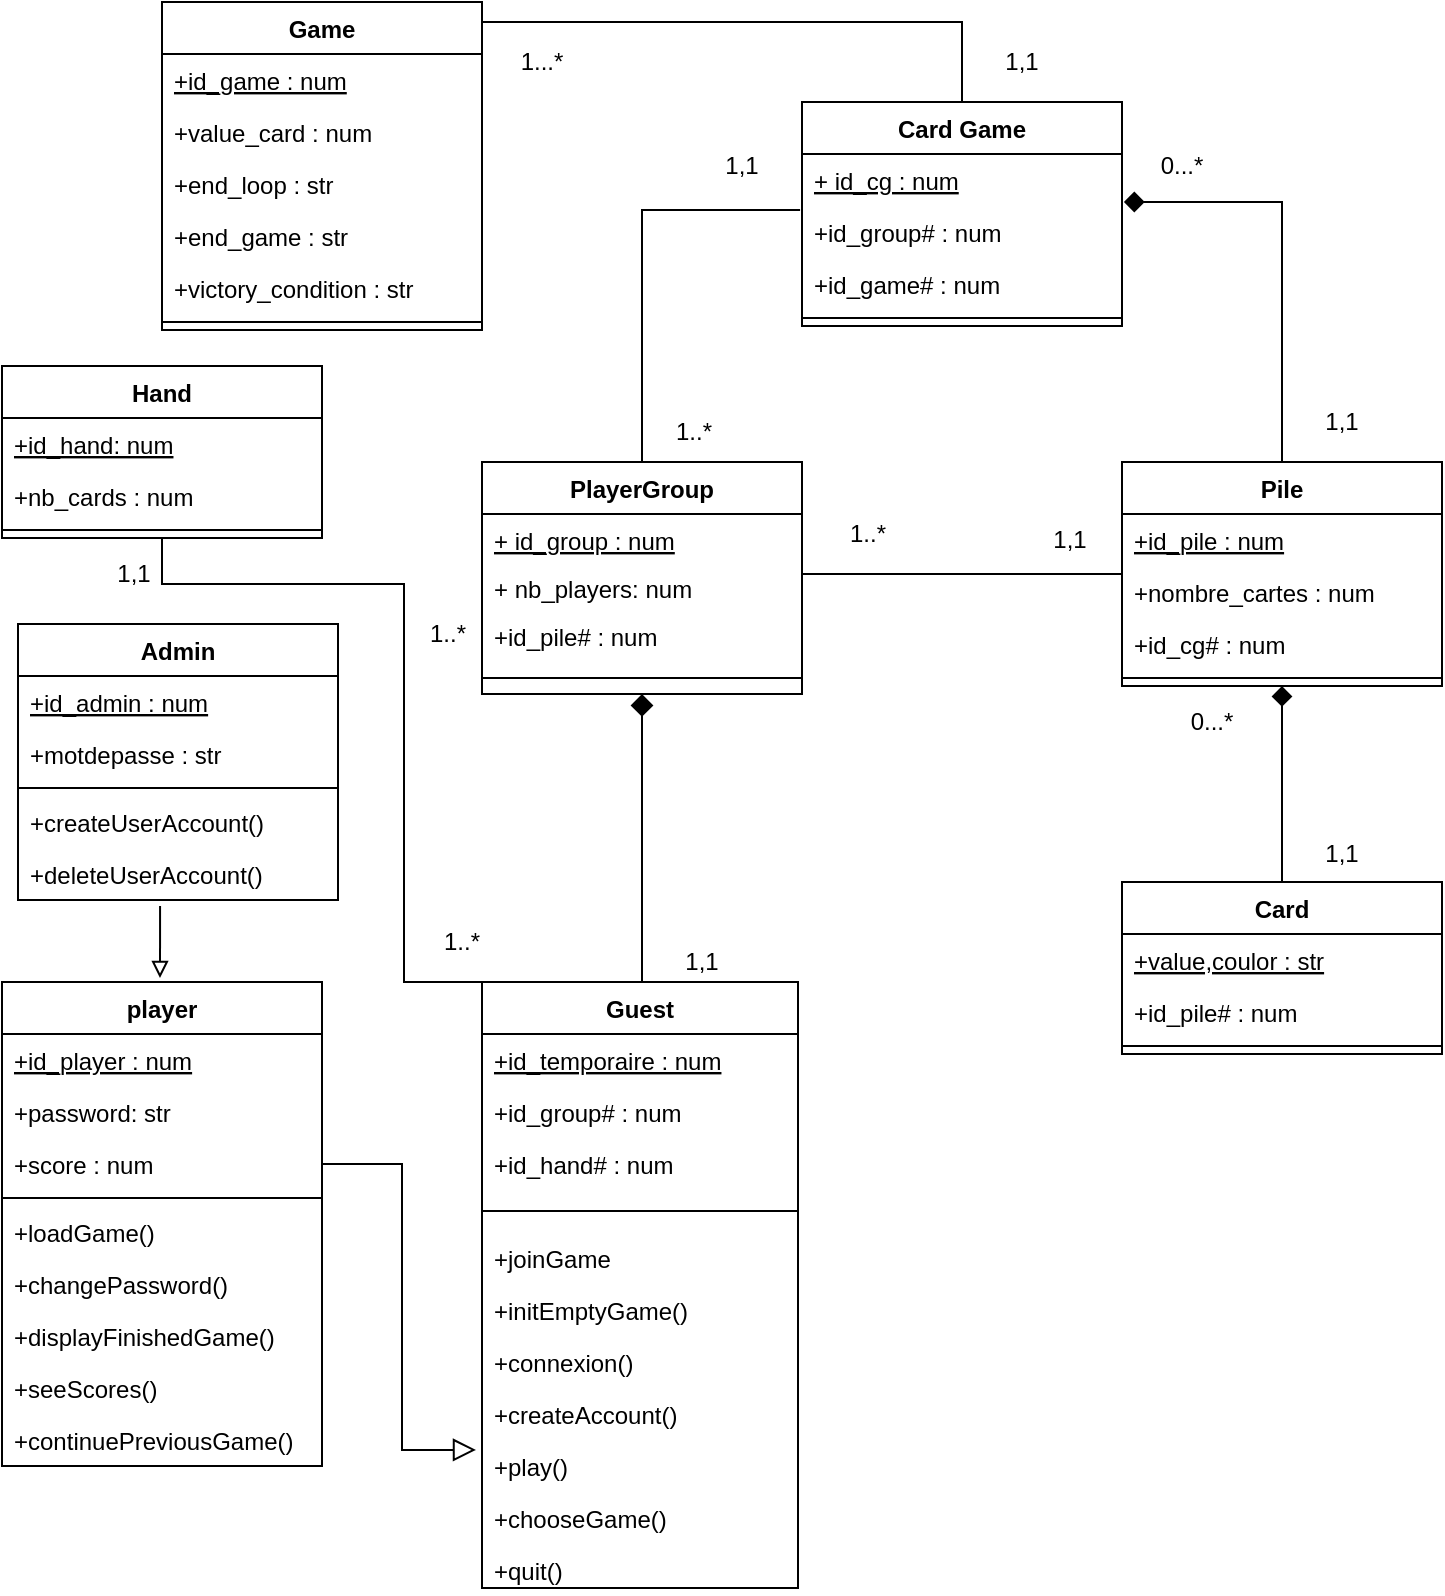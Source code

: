<mxfile version="13.7.9" type="gitlab">
  <diagram id="OjfDf2mp4X_5ovbanYRl" name="Page-1">
    <mxGraphModel dx="849" dy="565" grid="0" gridSize="10" guides="1" tooltips="1" connect="1" arrows="1" fold="1" page="1" pageScale="1" pageWidth="827" pageHeight="1169" background="#ffffff" math="0" shadow="0" extFonts="Permanent Marker^https://fonts.googleapis.com/css?family=Permanent+Marker">
      <root>
        <mxCell id="0" />
        <mxCell id="1" parent="0" />
        <mxCell id="hRKfSwiD_nlizp8E8gX8-70" style="edgeStyle=orthogonalEdgeStyle;rounded=0;orthogonalLoop=1;jettySize=auto;html=1;entryX=-0.006;entryY=0.077;entryDx=0;entryDy=0;entryPerimeter=0;endArrow=none;endFill=0;endSize=8;strokeWidth=1;" parent="1" source="hRKfSwiD_nlizp8E8gX8-2" target="hRKfSwiD_nlizp8E8gX8-22" edge="1">
          <mxGeometry relative="1" as="geometry" />
        </mxCell>
        <mxCell id="hRKfSwiD_nlizp8E8gX8-71" style="edgeStyle=orthogonalEdgeStyle;rounded=0;orthogonalLoop=1;jettySize=auto;html=1;entryX=1.006;entryY=0.923;entryDx=0;entryDy=0;entryPerimeter=0;endArrow=diamond;endFill=1;endSize=8;strokeWidth=1;" parent="1" source="hRKfSwiD_nlizp8E8gX8-29" target="hRKfSwiD_nlizp8E8gX8-37" edge="1">
          <mxGeometry relative="1" as="geometry" />
        </mxCell>
        <mxCell id="hRKfSwiD_nlizp8E8gX8-54" style="edgeStyle=orthogonalEdgeStyle;rounded=0;orthogonalLoop=1;jettySize=auto;html=1;exitX=0.5;exitY=0;exitDx=0;exitDy=0;entryX=0.5;entryY=1;entryDx=0;entryDy=0;endArrow=diamond;endFill=1;strokeWidth=1;endSize=8;" parent="1" source="hRKfSwiD_nlizp8E8gX8-33" target="hRKfSwiD_nlizp8E8gX8-29" edge="1">
          <mxGeometry relative="1" as="geometry" />
        </mxCell>
        <mxCell id="hRKfSwiD_nlizp8E8gX8-90" style="edgeStyle=orthogonalEdgeStyle;rounded=0;orthogonalLoop=1;jettySize=auto;html=1;exitX=0.5;exitY=0;exitDx=0;exitDy=0;endArrow=diamond;endFill=1;endSize=9;strokeWidth=1;fontSize=21;entryX=0.5;entryY=1;entryDx=0;entryDy=0;" parent="1" source="hRKfSwiD_nlizp8E8gX8-12" target="hRKfSwiD_nlizp8E8gX8-2" edge="1">
          <mxGeometry relative="1" as="geometry">
            <mxPoint x="415" y="406" as="targetPoint" />
            <Array as="points">
              <mxPoint x="400" y="520" />
            </Array>
          </mxGeometry>
        </mxCell>
        <mxCell id="hRKfSwiD_nlizp8E8gX8-89" style="edgeStyle=orthogonalEdgeStyle;rounded=0;orthogonalLoop=1;jettySize=auto;html=1;exitX=1;exitY=0.5;exitDx=0;exitDy=0;entryX=-0.019;entryY=0.192;entryDx=0;entryDy=0;entryPerimeter=0;endArrow=block;endFill=0;endSize=9;strokeWidth=1;fontSize=21;" parent="1" source="hRKfSwiD_nlizp8E8gX8-48" target="hRKfSwiD_nlizp8E8gX8-42" edge="1">
          <mxGeometry relative="1" as="geometry" />
        </mxCell>
        <mxCell id="hRKfSwiD_nlizp8E8gX8-91" style="edgeStyle=orthogonalEdgeStyle;rounded=0;orthogonalLoop=1;jettySize=auto;html=1;exitX=1;exitY=0.5;exitDx=0;exitDy=0;entryX=0;entryY=0.5;entryDx=0;entryDy=0;endArrow=none;endFill=0;endSize=9;strokeWidth=1;fontSize=21;" parent="1" source="hRKfSwiD_nlizp8E8gX8-63" target="hRKfSwiD_nlizp8E8gX8-40" edge="1">
          <mxGeometry relative="1" as="geometry">
            <Array as="points">
              <mxPoint x="480" y="316" />
              <mxPoint x="640" y="316" />
            </Array>
          </mxGeometry>
        </mxCell>
        <mxCell id="hRKfSwiD_nlizp8E8gX8-102" style="edgeStyle=orthogonalEdgeStyle;rounded=0;orthogonalLoop=1;jettySize=auto;html=1;exitX=0.5;exitY=1;exitDx=0;exitDy=0;entryX=0.125;entryY=0;entryDx=0;entryDy=0;entryPerimeter=0;endArrow=none;endFill=0;endSize=9;strokeWidth=1;fontSize=12;" parent="1" source="hRKfSwiD_nlizp8E8gX8-96" target="hRKfSwiD_nlizp8E8gX8-12" edge="1">
          <mxGeometry relative="1" as="geometry">
            <Array as="points">
              <mxPoint x="160" y="321" />
              <mxPoint x="281" y="321" />
              <mxPoint x="281" y="520" />
            </Array>
          </mxGeometry>
        </mxCell>
        <mxCell id="hRKfSwiD_nlizp8E8gX8-105" value="0...*" style="text;html=1;strokeColor=none;fillColor=none;align=center;verticalAlign=middle;whiteSpace=wrap;rounded=0;fontSize=12;" parent="1" vertex="1">
          <mxGeometry x="650" y="102" width="40" height="20" as="geometry" />
        </mxCell>
        <mxCell id="hRKfSwiD_nlizp8E8gX8-106" value="1,1" style="text;html=1;strokeColor=none;fillColor=none;align=center;verticalAlign=middle;whiteSpace=wrap;rounded=0;fontSize=12;" parent="1" vertex="1">
          <mxGeometry x="730" y="230" width="40" height="20" as="geometry" />
        </mxCell>
        <mxCell id="hRKfSwiD_nlizp8E8gX8-107" value="1,1" style="text;html=1;strokeColor=none;fillColor=none;align=center;verticalAlign=middle;whiteSpace=wrap;rounded=0;fontSize=12;" parent="1" vertex="1">
          <mxGeometry x="730" y="446" width="40" height="20" as="geometry" />
        </mxCell>
        <mxCell id="hRKfSwiD_nlizp8E8gX8-108" value="0...*" style="text;html=1;strokeColor=none;fillColor=none;align=center;verticalAlign=middle;whiteSpace=wrap;rounded=0;fontSize=12;" parent="1" vertex="1">
          <mxGeometry x="650" y="380" width="70" height="20" as="geometry" />
        </mxCell>
        <mxCell id="hRKfSwiD_nlizp8E8gX8-21" value="Card Game" style="swimlane;fontStyle=1;align=center;verticalAlign=top;childLayout=stackLayout;horizontal=1;startSize=26;horizontalStack=0;resizeParent=1;resizeParentMax=0;resizeLast=0;collapsible=1;marginBottom=0;" parent="1" vertex="1">
          <mxGeometry x="480" y="80" width="160" height="112" as="geometry" />
        </mxCell>
        <mxCell id="hRKfSwiD_nlizp8E8gX8-37" value="+ id_cg : num" style="text;strokeColor=none;fillColor=none;align=left;verticalAlign=top;spacingLeft=4;spacingRight=4;overflow=hidden;rotatable=0;points=[[0,0.5],[1,0.5]];portConstraint=eastwest;fontStyle=4" parent="hRKfSwiD_nlizp8E8gX8-21" vertex="1">
          <mxGeometry y="26" width="160" height="26" as="geometry" />
        </mxCell>
        <mxCell id="hRKfSwiD_nlizp8E8gX8-22" value="+id_group# : num" style="text;strokeColor=none;fillColor=none;align=left;verticalAlign=top;spacingLeft=4;spacingRight=4;overflow=hidden;rotatable=0;points=[[0,0.5],[1,0.5]];portConstraint=eastwest;" parent="hRKfSwiD_nlizp8E8gX8-21" vertex="1">
          <mxGeometry y="52" width="160" height="26" as="geometry" />
        </mxCell>
        <mxCell id="OM8K8uQX1g5427cTju4Y-11" value="+id_game# : num" style="text;strokeColor=none;fillColor=none;align=left;verticalAlign=top;spacingLeft=4;spacingRight=4;overflow=hidden;rotatable=0;points=[[0,0.5],[1,0.5]];portConstraint=eastwest;" parent="hRKfSwiD_nlizp8E8gX8-21" vertex="1">
          <mxGeometry y="78" width="160" height="26" as="geometry" />
        </mxCell>
        <mxCell id="hRKfSwiD_nlizp8E8gX8-23" value="" style="line;strokeWidth=1;fillColor=none;align=left;verticalAlign=middle;spacingTop=-1;spacingLeft=3;spacingRight=3;rotatable=0;labelPosition=right;points=[];portConstraint=eastwest;" parent="hRKfSwiD_nlizp8E8gX8-21" vertex="1">
          <mxGeometry y="104" width="160" height="8" as="geometry" />
        </mxCell>
        <mxCell id="hRKfSwiD_nlizp8E8gX8-2" value="PlayerGroup" style="swimlane;fontStyle=1;align=center;verticalAlign=top;childLayout=stackLayout;horizontal=1;startSize=26;horizontalStack=0;resizeParent=1;resizeParentMax=0;resizeLast=0;collapsible=1;marginBottom=0;" parent="1" vertex="1">
          <mxGeometry x="320" y="260" width="160" height="116" as="geometry" />
        </mxCell>
        <mxCell id="hRKfSwiD_nlizp8E8gX8-3" value="+ id_group : num&#xa;" style="text;strokeColor=none;fillColor=none;align=left;verticalAlign=top;spacingLeft=4;spacingRight=4;overflow=hidden;rotatable=0;points=[[0,0.5],[1,0.5]];portConstraint=eastwest;fontStyle=4" parent="hRKfSwiD_nlizp8E8gX8-2" vertex="1">
          <mxGeometry y="26" width="160" height="24" as="geometry" />
        </mxCell>
        <mxCell id="hRKfSwiD_nlizp8E8gX8-63" value="+ nb_players: num" style="text;strokeColor=none;fillColor=none;align=left;verticalAlign=top;spacingLeft=4;spacingRight=4;overflow=hidden;rotatable=0;points=[[0,0.5],[1,0.5]];portConstraint=eastwest;fontStyle=0" parent="hRKfSwiD_nlizp8E8gX8-2" vertex="1">
          <mxGeometry y="50" width="160" height="24" as="geometry" />
        </mxCell>
        <mxCell id="rLnb3EBj2NEMgNKpq2du-5" value="+id_pile# : num" style="text;strokeColor=none;fillColor=none;align=left;verticalAlign=top;spacingLeft=4;spacingRight=4;overflow=hidden;rotatable=0;points=[[0,0.5],[1,0.5]];portConstraint=eastwest;fontStyle=0;fontSize=12;" vertex="1" parent="hRKfSwiD_nlizp8E8gX8-2">
          <mxGeometry y="74" width="160" height="26" as="geometry" />
        </mxCell>
        <mxCell id="hRKfSwiD_nlizp8E8gX8-4" value="" style="line;strokeWidth=1;fillColor=none;align=left;verticalAlign=middle;spacingTop=-1;spacingLeft=3;spacingRight=3;rotatable=0;labelPosition=right;points=[];portConstraint=eastwest;" parent="hRKfSwiD_nlizp8E8gX8-2" vertex="1">
          <mxGeometry y="100" width="160" height="16" as="geometry" />
        </mxCell>
        <mxCell id="hRKfSwiD_nlizp8E8gX8-29" value="Pile" style="swimlane;fontStyle=1;align=center;verticalAlign=top;childLayout=stackLayout;horizontal=1;startSize=26;horizontalStack=0;resizeParent=1;resizeParentMax=0;resizeLast=0;collapsible=1;marginBottom=0;" parent="1" vertex="1">
          <mxGeometry x="640" y="260" width="160" height="112" as="geometry" />
        </mxCell>
        <mxCell id="hRKfSwiD_nlizp8E8gX8-30" value="+id_pile : num" style="text;strokeColor=none;fillColor=none;align=left;verticalAlign=top;spacingLeft=4;spacingRight=4;overflow=hidden;rotatable=0;points=[[0,0.5],[1,0.5]];portConstraint=eastwest;fontStyle=4" parent="hRKfSwiD_nlizp8E8gX8-29" vertex="1">
          <mxGeometry y="26" width="160" height="26" as="geometry" />
        </mxCell>
        <mxCell id="hRKfSwiD_nlizp8E8gX8-40" value="+nombre_cartes : num" style="text;strokeColor=none;fillColor=none;align=left;verticalAlign=top;spacingLeft=4;spacingRight=4;overflow=hidden;rotatable=0;points=[[0,0.5],[1,0.5]];portConstraint=eastwest;" parent="hRKfSwiD_nlizp8E8gX8-29" vertex="1">
          <mxGeometry y="52" width="160" height="26" as="geometry" />
        </mxCell>
        <mxCell id="hRKfSwiD_nlizp8E8gX8-41" value="+id_cg# : num" style="text;strokeColor=none;fillColor=none;align=left;verticalAlign=top;spacingLeft=4;spacingRight=4;overflow=hidden;rotatable=0;points=[[0,0.5],[1,0.5]];portConstraint=eastwest;" parent="hRKfSwiD_nlizp8E8gX8-29" vertex="1">
          <mxGeometry y="78" width="160" height="26" as="geometry" />
        </mxCell>
        <mxCell id="hRKfSwiD_nlizp8E8gX8-31" value="" style="line;strokeWidth=1;fillColor=none;align=left;verticalAlign=middle;spacingTop=-1;spacingLeft=3;spacingRight=3;rotatable=0;labelPosition=right;points=[];portConstraint=eastwest;" parent="hRKfSwiD_nlizp8E8gX8-29" vertex="1">
          <mxGeometry y="104" width="160" height="8" as="geometry" />
        </mxCell>
        <mxCell id="hRKfSwiD_nlizp8E8gX8-33" value="Card" style="swimlane;fontStyle=1;align=center;verticalAlign=top;childLayout=stackLayout;horizontal=1;startSize=26;horizontalStack=0;resizeParent=1;resizeParentMax=0;resizeLast=0;collapsible=1;marginBottom=0;" parent="1" vertex="1">
          <mxGeometry x="640" y="470" width="160" height="86" as="geometry" />
        </mxCell>
        <mxCell id="hRKfSwiD_nlizp8E8gX8-60" value="+value,coulor : str" style="text;strokeColor=none;fillColor=none;align=left;verticalAlign=top;spacingLeft=4;spacingRight=4;overflow=hidden;rotatable=0;points=[[0,0.5],[1,0.5]];portConstraint=eastwest;fontStyle=4" parent="hRKfSwiD_nlizp8E8gX8-33" vertex="1">
          <mxGeometry y="26" width="160" height="26" as="geometry" />
        </mxCell>
        <mxCell id="hRKfSwiD_nlizp8E8gX8-34" value="+id_pile# : num&#xa;" style="text;strokeColor=none;fillColor=none;align=left;verticalAlign=top;spacingLeft=4;spacingRight=4;overflow=hidden;rotatable=0;points=[[0,0.5],[1,0.5]];portConstraint=eastwest;fontStyle=0" parent="hRKfSwiD_nlizp8E8gX8-33" vertex="1">
          <mxGeometry y="52" width="160" height="26" as="geometry" />
        </mxCell>
        <mxCell id="hRKfSwiD_nlizp8E8gX8-35" value="" style="line;strokeWidth=1;fillColor=none;align=left;verticalAlign=middle;spacingTop=-1;spacingLeft=3;spacingRight=3;rotatable=0;labelPosition=right;points=[];portConstraint=eastwest;" parent="hRKfSwiD_nlizp8E8gX8-33" vertex="1">
          <mxGeometry y="78" width="160" height="8" as="geometry" />
        </mxCell>
        <mxCell id="hRKfSwiD_nlizp8E8gX8-25" value="Game" style="swimlane;fontStyle=1;align=center;verticalAlign=top;childLayout=stackLayout;horizontal=1;startSize=26;horizontalStack=0;resizeParent=1;resizeParentMax=0;resizeLast=0;collapsible=1;marginBottom=0;" parent="1" vertex="1">
          <mxGeometry x="160" y="30" width="160" height="164" as="geometry" />
        </mxCell>
        <mxCell id="hRKfSwiD_nlizp8E8gX8-72" value="+id_game : num" style="text;strokeColor=none;fillColor=none;align=left;verticalAlign=top;spacingLeft=4;spacingRight=4;overflow=hidden;rotatable=0;points=[[0,0.5],[1,0.5]];portConstraint=eastwest;fontStyle=4" parent="hRKfSwiD_nlizp8E8gX8-25" vertex="1">
          <mxGeometry y="26" width="160" height="26" as="geometry" />
        </mxCell>
        <mxCell id="hRKfSwiD_nlizp8E8gX8-73" value="+value_card : num&#xa;" style="text;strokeColor=none;fillColor=none;align=left;verticalAlign=top;spacingLeft=4;spacingRight=4;overflow=hidden;rotatable=0;points=[[0,0.5],[1,0.5]];portConstraint=eastwest;" parent="hRKfSwiD_nlizp8E8gX8-25" vertex="1">
          <mxGeometry y="52" width="160" height="26" as="geometry" />
        </mxCell>
        <mxCell id="hRKfSwiD_nlizp8E8gX8-74" value="+end_loop : str" style="text;strokeColor=none;fillColor=none;align=left;verticalAlign=top;spacingLeft=4;spacingRight=4;overflow=hidden;rotatable=0;points=[[0,0.5],[1,0.5]];portConstraint=eastwest;" parent="hRKfSwiD_nlizp8E8gX8-25" vertex="1">
          <mxGeometry y="78" width="160" height="26" as="geometry" />
        </mxCell>
        <mxCell id="hRKfSwiD_nlizp8E8gX8-75" value="+end_game : str" style="text;strokeColor=none;fillColor=none;align=left;verticalAlign=top;spacingLeft=4;spacingRight=4;overflow=hidden;rotatable=0;points=[[0,0.5],[1,0.5]];portConstraint=eastwest;" parent="hRKfSwiD_nlizp8E8gX8-25" vertex="1">
          <mxGeometry y="104" width="160" height="26" as="geometry" />
        </mxCell>
        <mxCell id="hRKfSwiD_nlizp8E8gX8-26" value="+victory_condition : str" style="text;strokeColor=none;fillColor=none;align=left;verticalAlign=top;spacingLeft=4;spacingRight=4;overflow=hidden;rotatable=0;points=[[0,0.5],[1,0.5]];portConstraint=eastwest;" parent="hRKfSwiD_nlizp8E8gX8-25" vertex="1">
          <mxGeometry y="130" width="160" height="26" as="geometry" />
        </mxCell>
        <mxCell id="hRKfSwiD_nlizp8E8gX8-27" value="" style="line;strokeWidth=1;fillColor=none;align=left;verticalAlign=middle;spacingTop=-1;spacingLeft=3;spacingRight=3;rotatable=0;labelPosition=right;points=[];portConstraint=eastwest;" parent="hRKfSwiD_nlizp8E8gX8-25" vertex="1">
          <mxGeometry y="156" width="160" height="8" as="geometry" />
        </mxCell>
        <mxCell id="hRKfSwiD_nlizp8E8gX8-17" value="player" style="swimlane;fontStyle=1;align=center;verticalAlign=top;childLayout=stackLayout;horizontal=1;startSize=26;horizontalStack=0;resizeParent=1;resizeParentMax=0;resizeLast=0;collapsible=1;marginBottom=0;" parent="1" vertex="1">
          <mxGeometry x="80" y="520" width="160" height="242" as="geometry" />
        </mxCell>
        <mxCell id="hRKfSwiD_nlizp8E8gX8-44" value="+id_player : num" style="text;strokeColor=none;fillColor=none;align=left;verticalAlign=top;spacingLeft=4;spacingRight=4;overflow=hidden;rotatable=0;points=[[0,0.5],[1,0.5]];portConstraint=eastwest;fontStyle=4" parent="hRKfSwiD_nlizp8E8gX8-17" vertex="1">
          <mxGeometry y="26" width="160" height="26" as="geometry" />
        </mxCell>
        <mxCell id="hRKfSwiD_nlizp8E8gX8-45" value="+password: str" style="text;strokeColor=none;fillColor=none;align=left;verticalAlign=top;spacingLeft=4;spacingRight=4;overflow=hidden;rotatable=0;points=[[0,0.5],[1,0.5]];portConstraint=eastwest;" parent="hRKfSwiD_nlizp8E8gX8-17" vertex="1">
          <mxGeometry y="52" width="160" height="26" as="geometry" />
        </mxCell>
        <mxCell id="hRKfSwiD_nlizp8E8gX8-48" value="+score : num" style="text;strokeColor=none;fillColor=none;align=left;verticalAlign=top;spacingLeft=4;spacingRight=4;overflow=hidden;rotatable=0;points=[[0,0.5],[1,0.5]];portConstraint=eastwest;" parent="hRKfSwiD_nlizp8E8gX8-17" vertex="1">
          <mxGeometry y="78" width="160" height="26" as="geometry" />
        </mxCell>
        <mxCell id="hRKfSwiD_nlizp8E8gX8-19" value="" style="line;strokeWidth=1;fillColor=none;align=left;verticalAlign=middle;spacingTop=-1;spacingLeft=3;spacingRight=3;rotatable=0;labelPosition=right;points=[];portConstraint=eastwest;" parent="hRKfSwiD_nlizp8E8gX8-17" vertex="1">
          <mxGeometry y="104" width="160" height="8" as="geometry" />
        </mxCell>
        <mxCell id="hRKfSwiD_nlizp8E8gX8-46" value="+loadGame()" style="text;strokeColor=none;fillColor=none;align=left;verticalAlign=top;spacingLeft=4;spacingRight=4;overflow=hidden;rotatable=0;points=[[0,0.5],[1,0.5]];portConstraint=eastwest;" parent="hRKfSwiD_nlizp8E8gX8-17" vertex="1">
          <mxGeometry y="112" width="160" height="26" as="geometry" />
        </mxCell>
        <mxCell id="hRKfSwiD_nlizp8E8gX8-47" value="+changePassword()" style="text;strokeColor=none;fillColor=none;align=left;verticalAlign=top;spacingLeft=4;spacingRight=4;overflow=hidden;rotatable=0;points=[[0,0.5],[1,0.5]];portConstraint=eastwest;" parent="hRKfSwiD_nlizp8E8gX8-17" vertex="1">
          <mxGeometry y="138" width="160" height="26" as="geometry" />
        </mxCell>
        <mxCell id="hRKfSwiD_nlizp8E8gX8-49" value="+displayFinishedGame()" style="text;strokeColor=none;fillColor=none;align=left;verticalAlign=top;spacingLeft=4;spacingRight=4;overflow=hidden;rotatable=0;points=[[0,0.5],[1,0.5]];portConstraint=eastwest;" parent="hRKfSwiD_nlizp8E8gX8-17" vertex="1">
          <mxGeometry y="164" width="160" height="26" as="geometry" />
        </mxCell>
        <mxCell id="xn5o_ZtAHEq3bz5dLrVA-13" value="+seeScores()" style="text;strokeColor=none;fillColor=none;align=left;verticalAlign=top;spacingLeft=4;spacingRight=4;overflow=hidden;rotatable=0;points=[[0,0.5],[1,0.5]];portConstraint=eastwest;" parent="hRKfSwiD_nlizp8E8gX8-17" vertex="1">
          <mxGeometry y="190" width="160" height="26" as="geometry" />
        </mxCell>
        <mxCell id="xn5o_ZtAHEq3bz5dLrVA-14" value="+continuePreviousGame()" style="text;strokeColor=none;fillColor=none;align=left;verticalAlign=top;spacingLeft=4;spacingRight=4;overflow=hidden;rotatable=0;points=[[0,0.5],[1,0.5]];portConstraint=eastwest;" parent="hRKfSwiD_nlizp8E8gX8-17" vertex="1">
          <mxGeometry y="216" width="160" height="26" as="geometry" />
        </mxCell>
        <mxCell id="hRKfSwiD_nlizp8E8gX8-12" value="Guest" style="swimlane;fontStyle=1;align=center;verticalAlign=top;childLayout=stackLayout;horizontal=1;startSize=26;horizontalStack=0;resizeParent=1;resizeParentMax=0;resizeLast=0;collapsible=1;marginBottom=0;" parent="1" vertex="1">
          <mxGeometry x="320" y="520" width="158" height="303" as="geometry" />
        </mxCell>
        <mxCell id="hRKfSwiD_nlizp8E8gX8-50" value="+id_temporaire : num" style="text;strokeColor=none;fillColor=none;align=left;verticalAlign=top;spacingLeft=4;spacingRight=4;overflow=hidden;rotatable=0;points=[[0,0.5],[1,0.5]];portConstraint=eastwest;fontStyle=4" parent="hRKfSwiD_nlizp8E8gX8-12" vertex="1">
          <mxGeometry y="26" width="158" height="26" as="geometry" />
        </mxCell>
        <mxCell id="hRKfSwiD_nlizp8E8gX8-104" value="+id_group# : num" style="text;strokeColor=none;fillColor=none;align=left;verticalAlign=top;spacingLeft=4;spacingRight=4;overflow=hidden;rotatable=0;points=[[0,0.5],[1,0.5]];portConstraint=eastwest;fontStyle=0;fontSize=12;" parent="hRKfSwiD_nlizp8E8gX8-12" vertex="1">
          <mxGeometry y="52" width="158" height="26" as="geometry" />
        </mxCell>
        <mxCell id="hRKfSwiD_nlizp8E8gX8-13" value="+id_hand# : num" style="text;strokeColor=none;fillColor=none;align=left;verticalAlign=top;spacingLeft=4;spacingRight=4;overflow=hidden;rotatable=0;points=[[0,0.5],[1,0.5]];portConstraint=eastwest;fontStyle=0" parent="hRKfSwiD_nlizp8E8gX8-12" vertex="1">
          <mxGeometry y="78" width="158" height="26" as="geometry" />
        </mxCell>
        <mxCell id="hRKfSwiD_nlizp8E8gX8-14" value="" style="line;strokeWidth=1;fillColor=none;align=left;verticalAlign=middle;spacingTop=-1;spacingLeft=3;spacingRight=3;rotatable=0;labelPosition=right;points=[];portConstraint=eastwest;" parent="hRKfSwiD_nlizp8E8gX8-12" vertex="1">
          <mxGeometry y="104" width="158" height="21" as="geometry" />
        </mxCell>
        <mxCell id="xn5o_ZtAHEq3bz5dLrVA-28" value="+joinGame" style="text;strokeColor=none;fillColor=none;align=left;verticalAlign=top;spacingLeft=4;spacingRight=4;overflow=hidden;rotatable=0;points=[[0,0.5],[1,0.5]];portConstraint=eastwest;" parent="hRKfSwiD_nlizp8E8gX8-12" vertex="1">
          <mxGeometry y="125" width="158" height="26" as="geometry" />
        </mxCell>
        <mxCell id="xn5o_ZtAHEq3bz5dLrVA-27" value="+initEmptyGame()" style="text;strokeColor=none;fillColor=none;align=left;verticalAlign=top;spacingLeft=4;spacingRight=4;overflow=hidden;rotatable=0;points=[[0,0.5],[1,0.5]];portConstraint=eastwest;" parent="hRKfSwiD_nlizp8E8gX8-12" vertex="1">
          <mxGeometry y="151" width="158" height="26" as="geometry" />
        </mxCell>
        <mxCell id="xn5o_ZtAHEq3bz5dLrVA-15" value="+connexion()" style="text;strokeColor=none;fillColor=none;align=left;verticalAlign=top;spacingLeft=4;spacingRight=4;overflow=hidden;rotatable=0;points=[[0,0.5],[1,0.5]];portConstraint=eastwest;" parent="hRKfSwiD_nlizp8E8gX8-12" vertex="1">
          <mxGeometry y="177" width="158" height="26" as="geometry" />
        </mxCell>
        <mxCell id="xn5o_ZtAHEq3bz5dLrVA-16" value="+createAccount()" style="text;strokeColor=none;fillColor=none;align=left;verticalAlign=top;spacingLeft=4;spacingRight=4;overflow=hidden;rotatable=0;points=[[0,0.5],[1,0.5]];portConstraint=eastwest;" parent="hRKfSwiD_nlizp8E8gX8-12" vertex="1">
          <mxGeometry y="203" width="158" height="26" as="geometry" />
        </mxCell>
        <mxCell id="hRKfSwiD_nlizp8E8gX8-42" value="+play()" style="text;strokeColor=none;fillColor=none;align=left;verticalAlign=top;spacingLeft=4;spacingRight=4;overflow=hidden;rotatable=0;points=[[0,0.5],[1,0.5]];portConstraint=eastwest;" parent="hRKfSwiD_nlizp8E8gX8-12" vertex="1">
          <mxGeometry y="229" width="158" height="26" as="geometry" />
        </mxCell>
        <mxCell id="hRKfSwiD_nlizp8E8gX8-43" value="+chooseGame()" style="text;strokeColor=none;fillColor=none;align=left;verticalAlign=top;spacingLeft=4;spacingRight=4;overflow=hidden;rotatable=0;points=[[0,0.5],[1,0.5]];portConstraint=eastwest;" parent="hRKfSwiD_nlizp8E8gX8-12" vertex="1">
          <mxGeometry y="255" width="158" height="26" as="geometry" />
        </mxCell>
        <mxCell id="hRKfSwiD_nlizp8E8gX8-15" value="+quit()" style="text;strokeColor=none;fillColor=none;align=left;verticalAlign=top;spacingLeft=4;spacingRight=4;overflow=hidden;rotatable=0;points=[[0,0.5],[1,0.5]];portConstraint=eastwest;" parent="hRKfSwiD_nlizp8E8gX8-12" vertex="1">
          <mxGeometry y="281" width="158" height="22" as="geometry" />
        </mxCell>
        <mxCell id="hRKfSwiD_nlizp8E8gX8-109" value="1..*" style="text;html=1;strokeColor=none;fillColor=none;align=center;verticalAlign=middle;whiteSpace=wrap;rounded=0;fontSize=12;" parent="1" vertex="1">
          <mxGeometry x="406" y="235" width="40" height="20" as="geometry" />
        </mxCell>
        <mxCell id="hRKfSwiD_nlizp8E8gX8-110" value="1,1" style="text;html=1;strokeColor=none;fillColor=none;align=center;verticalAlign=middle;whiteSpace=wrap;rounded=0;fontSize=12;" parent="1" vertex="1">
          <mxGeometry x="430" y="102" width="40" height="20" as="geometry" />
        </mxCell>
        <mxCell id="hRKfSwiD_nlizp8E8gX8-112" value="1..*" style="text;html=1;strokeColor=none;fillColor=none;align=center;verticalAlign=middle;whiteSpace=wrap;rounded=0;fontSize=12;" parent="1" vertex="1">
          <mxGeometry x="283" y="336" width="40" height="20" as="geometry" />
        </mxCell>
        <mxCell id="hRKfSwiD_nlizp8E8gX8-113" value="1,1" style="text;html=1;strokeColor=none;fillColor=none;align=center;verticalAlign=middle;whiteSpace=wrap;rounded=0;fontSize=12;" parent="1" vertex="1">
          <mxGeometry x="410" y="500" width="40" height="20" as="geometry" />
        </mxCell>
        <mxCell id="hRKfSwiD_nlizp8E8gX8-114" value="1,1" style="text;html=1;strokeColor=none;fillColor=none;align=center;verticalAlign=middle;whiteSpace=wrap;rounded=0;fontSize=12;" parent="1" vertex="1">
          <mxGeometry x="126" y="306" width="40" height="20" as="geometry" />
        </mxCell>
        <mxCell id="hRKfSwiD_nlizp8E8gX8-115" value="1..*" style="text;html=1;strokeColor=none;fillColor=none;align=center;verticalAlign=middle;whiteSpace=wrap;rounded=0;fontSize=12;" parent="1" vertex="1">
          <mxGeometry x="290" y="490" width="40" height="20" as="geometry" />
        </mxCell>
        <mxCell id="OM8K8uQX1g5427cTju4Y-1" value="1...*" style="text;html=1;strokeColor=none;fillColor=none;align=center;verticalAlign=middle;whiteSpace=wrap;rounded=0;fontSize=12;" parent="1" vertex="1">
          <mxGeometry x="330" y="50" width="40" height="20" as="geometry" />
        </mxCell>
        <mxCell id="OM8K8uQX1g5427cTju4Y-5" style="edgeStyle=orthogonalEdgeStyle;rounded=0;orthogonalLoop=1;jettySize=auto;html=1;exitX=1;exitY=0.5;exitDx=0;exitDy=0;entryX=0.5;entryY=0;entryDx=0;entryDy=0;endArrow=none;endFill=0;" parent="1" source="hRKfSwiD_nlizp8E8gX8-72" target="hRKfSwiD_nlizp8E8gX8-21" edge="1">
          <mxGeometry relative="1" as="geometry">
            <Array as="points">
              <mxPoint x="320" y="40" />
              <mxPoint x="560" y="40" />
            </Array>
          </mxGeometry>
        </mxCell>
        <mxCell id="OM8K8uQX1g5427cTju4Y-12" value="1,1" style="text;html=1;strokeColor=none;fillColor=none;align=center;verticalAlign=middle;whiteSpace=wrap;rounded=0;fontSize=12;" parent="1" vertex="1">
          <mxGeometry x="570" y="50" width="40" height="20" as="geometry" />
        </mxCell>
        <mxCell id="hRKfSwiD_nlizp8E8gX8-96" value="Hand" style="swimlane;fontStyle=1;align=center;verticalAlign=top;childLayout=stackLayout;horizontal=1;startSize=26;horizontalStack=0;resizeParent=1;resizeParentMax=0;resizeLast=0;collapsible=1;marginBottom=0;fontSize=12;" parent="1" vertex="1">
          <mxGeometry x="80" y="212" width="160" height="86" as="geometry" />
        </mxCell>
        <mxCell id="hRKfSwiD_nlizp8E8gX8-101" value="+id_hand: num&#xa;" style="text;strokeColor=none;fillColor=none;align=left;verticalAlign=top;spacingLeft=4;spacingRight=4;overflow=hidden;rotatable=0;points=[[0,0.5],[1,0.5]];portConstraint=eastwest;fontStyle=4;fontSize=12;" parent="hRKfSwiD_nlizp8E8gX8-96" vertex="1">
          <mxGeometry y="26" width="160" height="26" as="geometry" />
        </mxCell>
        <mxCell id="hRKfSwiD_nlizp8E8gX8-100" value="+nb_cards : num" style="text;strokeColor=none;fillColor=none;align=left;verticalAlign=top;spacingLeft=4;spacingRight=4;overflow=hidden;rotatable=0;points=[[0,0.5],[1,0.5]];portConstraint=eastwest;fontStyle=0;fontSize=12;" parent="hRKfSwiD_nlizp8E8gX8-96" vertex="1">
          <mxGeometry y="52" width="160" height="26" as="geometry" />
        </mxCell>
        <mxCell id="hRKfSwiD_nlizp8E8gX8-98" value="" style="line;strokeWidth=1;fillColor=none;align=left;verticalAlign=middle;spacingTop=-1;spacingLeft=3;spacingRight=3;rotatable=0;labelPosition=right;points=[];portConstraint=eastwest;" parent="hRKfSwiD_nlizp8E8gX8-96" vertex="1">
          <mxGeometry y="78" width="160" height="8" as="geometry" />
        </mxCell>
        <mxCell id="xn5o_ZtAHEq3bz5dLrVA-2" value="Admin" style="swimlane;fontStyle=1;align=center;verticalAlign=top;childLayout=stackLayout;horizontal=1;startSize=26;horizontalStack=0;resizeParent=1;resizeParentMax=0;resizeLast=0;collapsible=1;marginBottom=0;" parent="1" vertex="1">
          <mxGeometry x="88" y="341" width="160" height="138" as="geometry" />
        </mxCell>
        <mxCell id="xn5o_ZtAHEq3bz5dLrVA-3" value="+id_admin : num" style="text;strokeColor=none;fillColor=none;align=left;verticalAlign=top;spacingLeft=4;spacingRight=4;overflow=hidden;rotatable=0;points=[[0,0.5],[1,0.5]];portConstraint=eastwest;fontStyle=4" parent="xn5o_ZtAHEq3bz5dLrVA-2" vertex="1">
          <mxGeometry y="26" width="160" height="26" as="geometry" />
        </mxCell>
        <mxCell id="xn5o_ZtAHEq3bz5dLrVA-4" value="+motdepasse : str" style="text;strokeColor=none;fillColor=none;align=left;verticalAlign=top;spacingLeft=4;spacingRight=4;overflow=hidden;rotatable=0;points=[[0,0.5],[1,0.5]];portConstraint=eastwest;" parent="xn5o_ZtAHEq3bz5dLrVA-2" vertex="1">
          <mxGeometry y="52" width="160" height="26" as="geometry" />
        </mxCell>
        <mxCell id="xn5o_ZtAHEq3bz5dLrVA-6" value="" style="line;strokeWidth=1;fillColor=none;align=left;verticalAlign=middle;spacingTop=-1;spacingLeft=3;spacingRight=3;rotatable=0;labelPosition=right;points=[];portConstraint=eastwest;" parent="xn5o_ZtAHEq3bz5dLrVA-2" vertex="1">
          <mxGeometry y="78" width="160" height="8" as="geometry" />
        </mxCell>
        <mxCell id="xn5o_ZtAHEq3bz5dLrVA-8" value="+createUserAccount()" style="text;strokeColor=none;fillColor=none;align=left;verticalAlign=top;spacingLeft=4;spacingRight=4;overflow=hidden;rotatable=0;points=[[0,0.5],[1,0.5]];portConstraint=eastwest;" parent="xn5o_ZtAHEq3bz5dLrVA-2" vertex="1">
          <mxGeometry y="86" width="160" height="26" as="geometry" />
        </mxCell>
        <mxCell id="xn5o_ZtAHEq3bz5dLrVA-10" value="+deleteUserAccount()" style="text;strokeColor=none;fillColor=none;align=left;verticalAlign=top;spacingLeft=4;spacingRight=4;overflow=hidden;rotatable=0;points=[[0,0.5],[1,0.5]];portConstraint=eastwest;" parent="xn5o_ZtAHEq3bz5dLrVA-2" vertex="1">
          <mxGeometry y="112" width="160" height="26" as="geometry" />
        </mxCell>
        <mxCell id="rLnb3EBj2NEMgNKpq2du-1" value="" style="endArrow=block;html=1;exitX=0.444;exitY=1.115;exitDx=0;exitDy=0;exitPerimeter=0;endFill=0;" edge="1" parent="1" source="xn5o_ZtAHEq3bz5dLrVA-10">
          <mxGeometry width="50" height="50" relative="1" as="geometry">
            <mxPoint x="386" y="440" as="sourcePoint" />
            <mxPoint x="159" y="518" as="targetPoint" />
          </mxGeometry>
        </mxCell>
        <mxCell id="rLnb3EBj2NEMgNKpq2du-2" value="1..*" style="text;html=1;strokeColor=none;fillColor=none;align=center;verticalAlign=middle;whiteSpace=wrap;rounded=0;fontSize=12;" vertex="1" parent="1">
          <mxGeometry x="493" y="286" width="40" height="20" as="geometry" />
        </mxCell>
        <mxCell id="rLnb3EBj2NEMgNKpq2du-3" value="1,1" style="text;html=1;strokeColor=none;fillColor=none;align=center;verticalAlign=middle;whiteSpace=wrap;rounded=0;fontSize=12;" vertex="1" parent="1">
          <mxGeometry x="594" y="289" width="40" height="20" as="geometry" />
        </mxCell>
      </root>
    </mxGraphModel>
  </diagram>
</mxfile>
